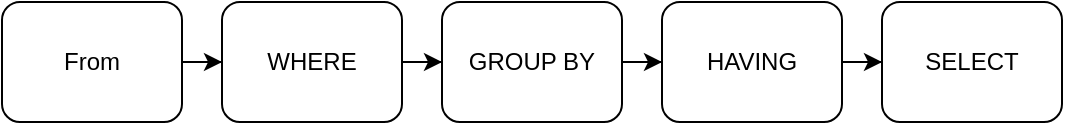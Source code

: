 <mxfile version="22.1.12" type="github">
  <diagram name="第 1 页" id="oQV05CseU3vHgIYuu8mG">
    <mxGraphModel dx="764" dy="558" grid="1" gridSize="10" guides="1" tooltips="1" connect="1" arrows="1" fold="1" page="1" pageScale="1" pageWidth="1169" pageHeight="827" math="0" shadow="0">
      <root>
        <mxCell id="0" />
        <mxCell id="1" parent="0" />
        <mxCell id="fGTM9aako0Aeo7FWCWRA-3" value="" style="edgeStyle=orthogonalEdgeStyle;rounded=0;orthogonalLoop=1;jettySize=auto;html=1;" edge="1" parent="1" source="fGTM9aako0Aeo7FWCWRA-1" target="fGTM9aako0Aeo7FWCWRA-2">
          <mxGeometry relative="1" as="geometry" />
        </mxCell>
        <mxCell id="fGTM9aako0Aeo7FWCWRA-1" value="From" style="rounded=1;whiteSpace=wrap;html=1;" vertex="1" parent="1">
          <mxGeometry x="180" y="210" width="90" height="60" as="geometry" />
        </mxCell>
        <mxCell id="fGTM9aako0Aeo7FWCWRA-5" value="" style="edgeStyle=orthogonalEdgeStyle;rounded=0;orthogonalLoop=1;jettySize=auto;html=1;" edge="1" parent="1" source="fGTM9aako0Aeo7FWCWRA-2" target="fGTM9aako0Aeo7FWCWRA-4">
          <mxGeometry relative="1" as="geometry" />
        </mxCell>
        <mxCell id="fGTM9aako0Aeo7FWCWRA-2" value="WHERE" style="rounded=1;whiteSpace=wrap;html=1;" vertex="1" parent="1">
          <mxGeometry x="290" y="210" width="90" height="60" as="geometry" />
        </mxCell>
        <mxCell id="fGTM9aako0Aeo7FWCWRA-7" value="" style="edgeStyle=orthogonalEdgeStyle;rounded=0;orthogonalLoop=1;jettySize=auto;html=1;" edge="1" parent="1" source="fGTM9aako0Aeo7FWCWRA-4" target="fGTM9aako0Aeo7FWCWRA-6">
          <mxGeometry relative="1" as="geometry" />
        </mxCell>
        <mxCell id="fGTM9aako0Aeo7FWCWRA-4" value="GROUP BY" style="rounded=1;whiteSpace=wrap;html=1;" vertex="1" parent="1">
          <mxGeometry x="400" y="210" width="90" height="60" as="geometry" />
        </mxCell>
        <mxCell id="fGTM9aako0Aeo7FWCWRA-9" value="" style="edgeStyle=orthogonalEdgeStyle;rounded=0;orthogonalLoop=1;jettySize=auto;html=1;" edge="1" parent="1" source="fGTM9aako0Aeo7FWCWRA-6" target="fGTM9aako0Aeo7FWCWRA-8">
          <mxGeometry relative="1" as="geometry" />
        </mxCell>
        <mxCell id="fGTM9aako0Aeo7FWCWRA-6" value="HAVING" style="rounded=1;whiteSpace=wrap;html=1;" vertex="1" parent="1">
          <mxGeometry x="510" y="210" width="90" height="60" as="geometry" />
        </mxCell>
        <mxCell id="fGTM9aako0Aeo7FWCWRA-8" value="SELECT" style="rounded=1;whiteSpace=wrap;html=1;" vertex="1" parent="1">
          <mxGeometry x="620" y="210" width="90" height="60" as="geometry" />
        </mxCell>
      </root>
    </mxGraphModel>
  </diagram>
</mxfile>
